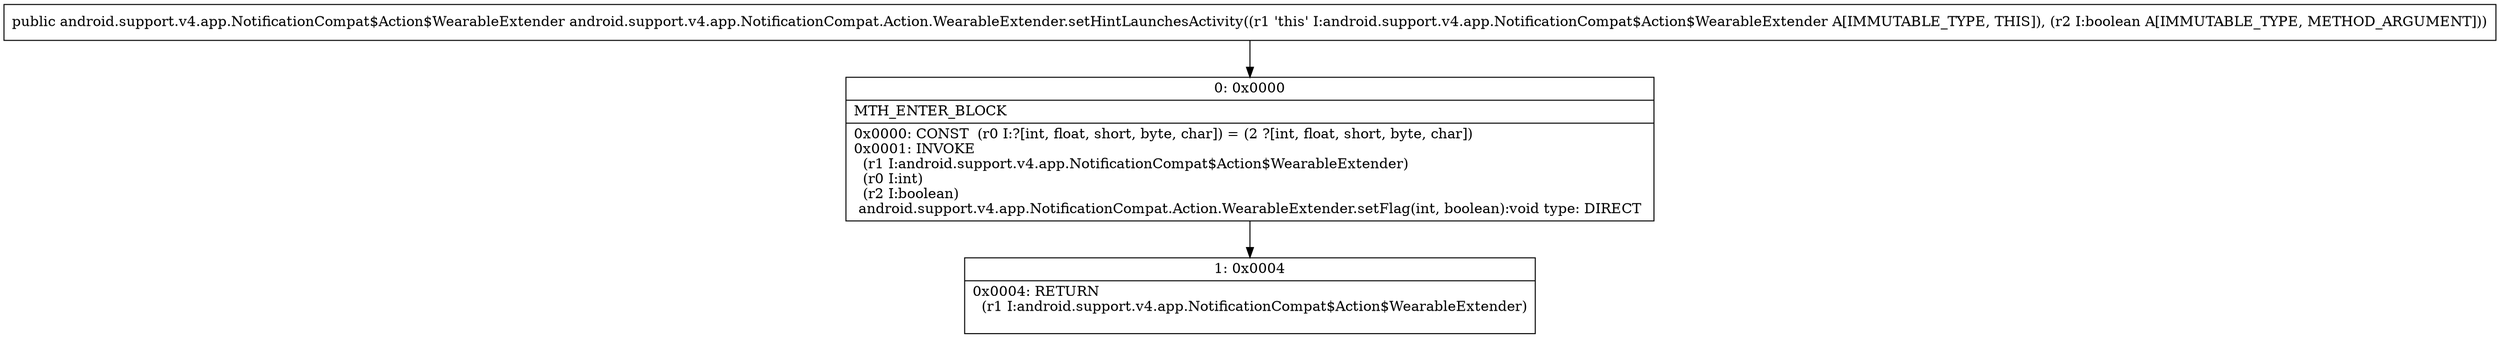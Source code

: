 digraph "CFG forandroid.support.v4.app.NotificationCompat.Action.WearableExtender.setHintLaunchesActivity(Z)Landroid\/support\/v4\/app\/NotificationCompat$Action$WearableExtender;" {
Node_0 [shape=record,label="{0\:\ 0x0000|MTH_ENTER_BLOCK\l|0x0000: CONST  (r0 I:?[int, float, short, byte, char]) = (2 ?[int, float, short, byte, char]) \l0x0001: INVOKE  \l  (r1 I:android.support.v4.app.NotificationCompat$Action$WearableExtender)\l  (r0 I:int)\l  (r2 I:boolean)\l android.support.v4.app.NotificationCompat.Action.WearableExtender.setFlag(int, boolean):void type: DIRECT \l}"];
Node_1 [shape=record,label="{1\:\ 0x0004|0x0004: RETURN  \l  (r1 I:android.support.v4.app.NotificationCompat$Action$WearableExtender)\l \l}"];
MethodNode[shape=record,label="{public android.support.v4.app.NotificationCompat$Action$WearableExtender android.support.v4.app.NotificationCompat.Action.WearableExtender.setHintLaunchesActivity((r1 'this' I:android.support.v4.app.NotificationCompat$Action$WearableExtender A[IMMUTABLE_TYPE, THIS]), (r2 I:boolean A[IMMUTABLE_TYPE, METHOD_ARGUMENT])) }"];
MethodNode -> Node_0;
Node_0 -> Node_1;
}

